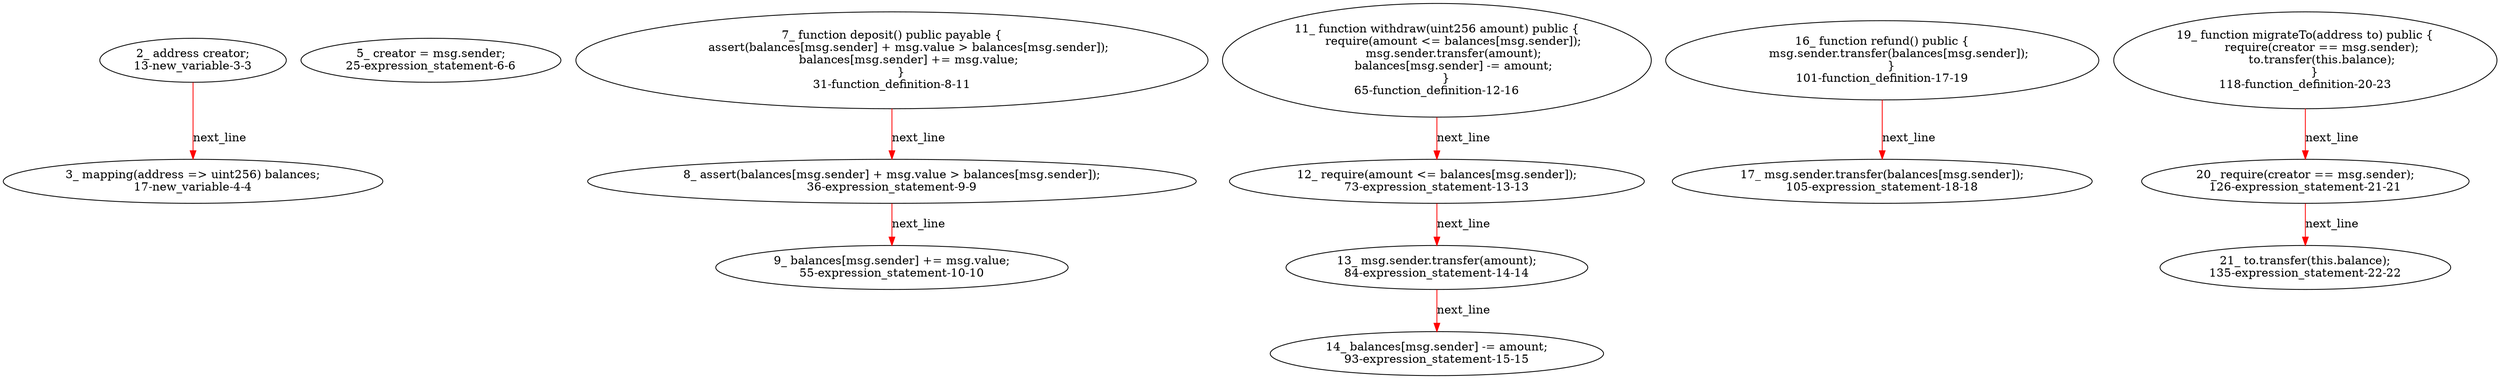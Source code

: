digraph  {
13 [code="address creator;", label="2_ address creator;\n13-new_variable-3-3", method="", type_label=new_variable];
17 [code="mapping(address => uint256) balances;", label="3_ mapping(address => uint256) balances;\n17-new_variable-4-4", method="", type_label=new_variable];
25 [code="creator = msg.sender;", label="5_ creator = msg.sender;\n25-expression_statement-6-6", method="", type_label=expression_statement];
31 [code="function deposit() public payable {\n         assert(balances[msg.sender] + msg.value > balances[msg.sender]);\n         balances[msg.sender] += msg.value;\n     }", label="7_ function deposit() public payable {\n         assert(balances[msg.sender] + msg.value > balances[msg.sender]);\n         balances[msg.sender] += msg.value;\n     }\n31-function_definition-8-11", method="deposit()", type_label=function_definition];
36 [code="assert(balances[msg.sender] + msg.value > balances[msg.sender]);", label="8_ assert(balances[msg.sender] + msg.value > balances[msg.sender]);\n36-expression_statement-9-9", method="deposit()", type_label=expression_statement];
55 [code="balances[msg.sender] += msg.value;", label="9_ balances[msg.sender] += msg.value;\n55-expression_statement-10-10", method="deposit()", type_label=expression_statement];
65 [code="function withdraw(uint256 amount) public {\n         require(amount <= balances[msg.sender]);\n         msg.sender.transfer(amount);\n         balances[msg.sender] -= amount;\n     }", label="11_ function withdraw(uint256 amount) public {\n         require(amount <= balances[msg.sender]);\n         msg.sender.transfer(amount);\n         balances[msg.sender] -= amount;\n     }\n65-function_definition-12-16", method="withdraw(uint256 amount)", type_label=function_definition];
73 [code="require(amount <= balances[msg.sender]);", label="12_ require(amount <= balances[msg.sender]);\n73-expression_statement-13-13", method="withdraw(uint256 amount)", type_label=expression_statement];
84 [code="msg.sender.transfer(amount);", label="13_ msg.sender.transfer(amount);\n84-expression_statement-14-14", method="withdraw(uint256 amount)", type_label=expression_statement];
93 [code="balances[msg.sender] -= amount;", label="14_ balances[msg.sender] -= amount;\n93-expression_statement-15-15", method="withdraw(uint256 amount)", type_label=expression_statement];
101 [code="function refund() public {\n         msg.sender.transfer(balances[msg.sender]);\n     }", label="16_ function refund() public {\n         msg.sender.transfer(balances[msg.sender]);\n     }\n101-function_definition-17-19", method="refund()", type_label=function_definition];
105 [code="msg.sender.transfer(balances[msg.sender]);", label="17_ msg.sender.transfer(balances[msg.sender]);\n105-expression_statement-18-18", method="refund()", type_label=expression_statement];
118 [code="function migrateTo(address to) public {\n         require(creator == msg.sender);\n         to.transfer(this.balance);\n     }", label="19_ function migrateTo(address to) public {\n         require(creator == msg.sender);\n         to.transfer(this.balance);\n     }\n118-function_definition-20-23", method="migrateTo(address to)", type_label=function_definition];
126 [code="require(creator == msg.sender);", label="20_ require(creator == msg.sender);\n126-expression_statement-21-21", method="migrateTo(address to)", type_label=expression_statement];
135 [code="to.transfer(this.balance);", label="21_ to.transfer(this.balance);\n135-expression_statement-22-22", method="migrateTo(address to)", type_label=expression_statement];
13 -> 17  [color=red, controlflow_type=next_line, edge_type=CFG_edge, key=0, label=next_line];
31 -> 36  [color=red, controlflow_type=next_line, edge_type=CFG_edge, key=0, label=next_line];
36 -> 55  [color=red, controlflow_type=next_line, edge_type=CFG_edge, key=0, label=next_line];
65 -> 73  [color=red, controlflow_type=next_line, edge_type=CFG_edge, key=0, label=next_line];
73 -> 84  [color=red, controlflow_type=next_line, edge_type=CFG_edge, key=0, label=next_line];
84 -> 93  [color=red, controlflow_type=next_line, edge_type=CFG_edge, key=0, label=next_line];
101 -> 105  [color=red, controlflow_type=next_line, edge_type=CFG_edge, key=0, label=next_line];
118 -> 126  [color=red, controlflow_type=next_line, edge_type=CFG_edge, key=0, label=next_line];
126 -> 135  [color=red, controlflow_type=next_line, edge_type=CFG_edge, key=0, label=next_line];
}
